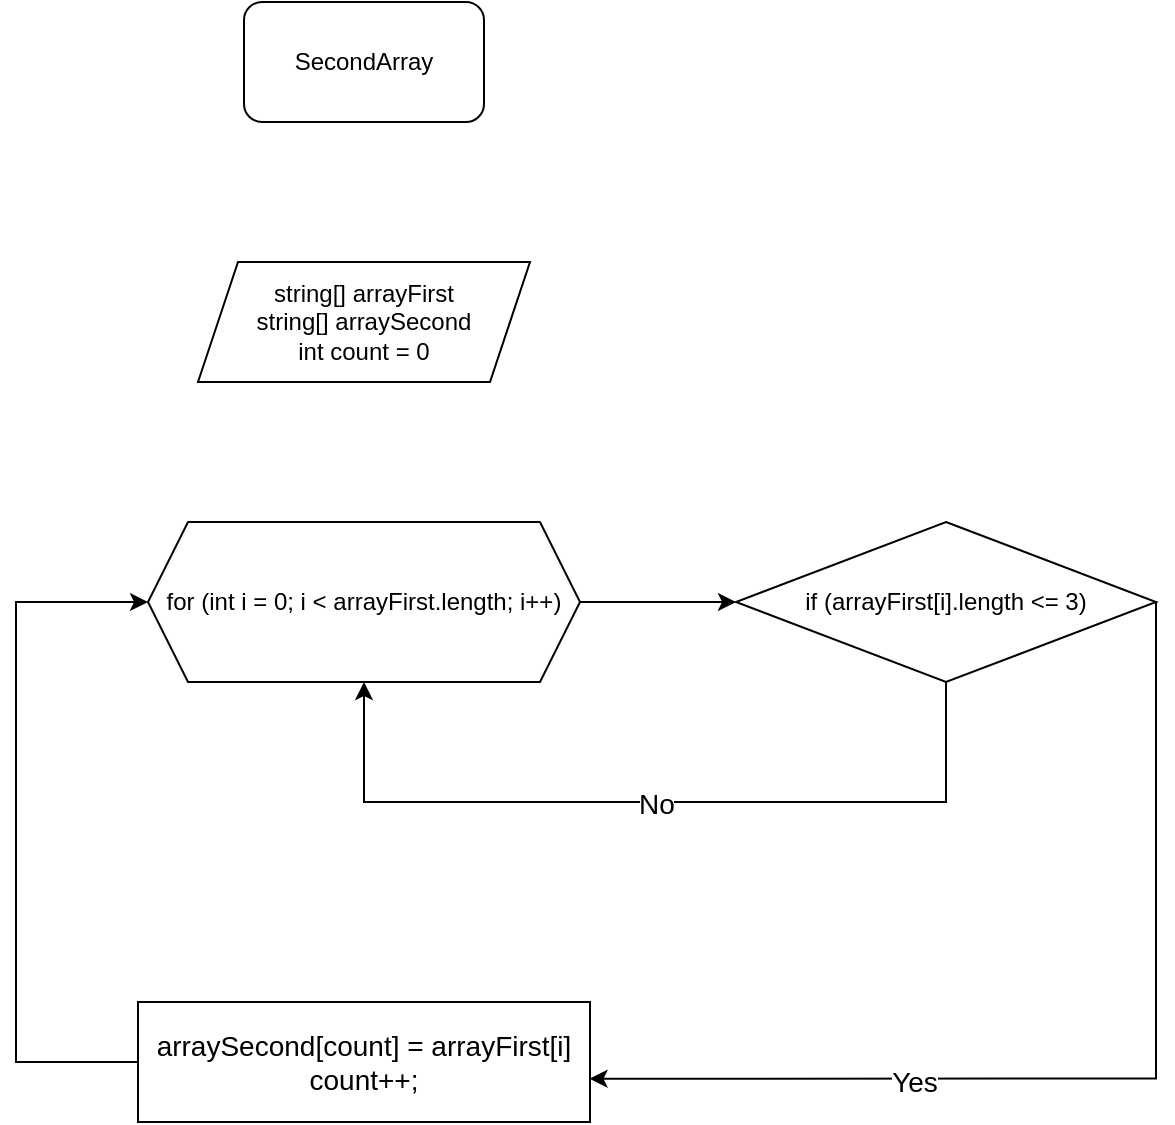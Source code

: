 <mxfile version="20.6.0" type="github"><diagram id="yAGblul80aGBsqI3h5iG" name="Страница 1"><mxGraphModel dx="1185" dy="670" grid="1" gridSize="10" guides="1" tooltips="1" connect="1" arrows="1" fold="1" page="1" pageScale="1" pageWidth="827" pageHeight="1169" math="0" shadow="0"><root><mxCell id="0"/><mxCell id="1" parent="0"/><mxCell id="wZigqJ7XrzioZWn9Ze9V-1" value="SecondArray" style="rounded=1;whiteSpace=wrap;html=1;" vertex="1" parent="1"><mxGeometry x="354" y="40" width="120" height="60" as="geometry"/></mxCell><mxCell id="wZigqJ7XrzioZWn9Ze9V-2" value="string[] arrayFirst&lt;br&gt;string[] arraySecond&lt;br&gt;int count = 0" style="shape=parallelogram;perimeter=parallelogramPerimeter;whiteSpace=wrap;html=1;fixedSize=1;" vertex="1" parent="1"><mxGeometry x="331" y="170" width="166" height="60" as="geometry"/></mxCell><mxCell id="wZigqJ7XrzioZWn9Ze9V-8" style="edgeStyle=orthogonalEdgeStyle;rounded=0;orthogonalLoop=1;jettySize=auto;html=1;entryX=0;entryY=0.5;entryDx=0;entryDy=0;" edge="1" parent="1" source="wZigqJ7XrzioZWn9Ze9V-3" target="wZigqJ7XrzioZWn9Ze9V-7"><mxGeometry relative="1" as="geometry"/></mxCell><mxCell id="wZigqJ7XrzioZWn9Ze9V-3" value="for (int i = 0; i &amp;lt; arrayFirst.length; i++)" style="shape=hexagon;perimeter=hexagonPerimeter2;whiteSpace=wrap;html=1;fixedSize=1;" vertex="1" parent="1"><mxGeometry x="306" y="300" width="216" height="80" as="geometry"/></mxCell><mxCell id="wZigqJ7XrzioZWn9Ze9V-9" style="edgeStyle=orthogonalEdgeStyle;rounded=0;orthogonalLoop=1;jettySize=auto;html=1;entryX=0.5;entryY=1;entryDx=0;entryDy=0;" edge="1" parent="1" source="wZigqJ7XrzioZWn9Ze9V-7" target="wZigqJ7XrzioZWn9Ze9V-3"><mxGeometry relative="1" as="geometry"><Array as="points"><mxPoint x="705" y="440"/><mxPoint x="414" y="440"/></Array></mxGeometry></mxCell><mxCell id="wZigqJ7XrzioZWn9Ze9V-10" value="&lt;font style=&quot;font-size: 14px;&quot;&gt;No&lt;/font&gt;" style="edgeLabel;html=1;align=center;verticalAlign=middle;resizable=0;points=[];" vertex="1" connectable="0" parent="wZigqJ7XrzioZWn9Ze9V-9"><mxGeometry x="-0.08" y="1" relative="1" as="geometry"><mxPoint x="-16" as="offset"/></mxGeometry></mxCell><mxCell id="wZigqJ7XrzioZWn9Ze9V-12" style="edgeStyle=orthogonalEdgeStyle;rounded=0;orthogonalLoop=1;jettySize=auto;html=1;entryX=0.999;entryY=0.639;entryDx=0;entryDy=0;entryPerimeter=0;fontSize=14;" edge="1" parent="1" source="wZigqJ7XrzioZWn9Ze9V-7" target="wZigqJ7XrzioZWn9Ze9V-11"><mxGeometry relative="1" as="geometry"><Array as="points"><mxPoint x="810" y="578"/></Array></mxGeometry></mxCell><mxCell id="wZigqJ7XrzioZWn9Ze9V-13" value="Yes" style="edgeLabel;html=1;align=center;verticalAlign=middle;resizable=0;points=[];fontSize=14;" vertex="1" connectable="0" parent="wZigqJ7XrzioZWn9Ze9V-12"><mxGeometry x="0.381" y="1" relative="1" as="geometry"><mxPoint as="offset"/></mxGeometry></mxCell><mxCell id="wZigqJ7XrzioZWn9Ze9V-7" value="if (arrayFirst[i].length &amp;lt;= 3)" style="rhombus;whiteSpace=wrap;html=1;" vertex="1" parent="1"><mxGeometry x="600" y="300" width="210" height="80" as="geometry"/></mxCell><mxCell id="wZigqJ7XrzioZWn9Ze9V-14" style="edgeStyle=orthogonalEdgeStyle;rounded=0;orthogonalLoop=1;jettySize=auto;html=1;entryX=0;entryY=0.5;entryDx=0;entryDy=0;fontSize=14;" edge="1" parent="1" source="wZigqJ7XrzioZWn9Ze9V-11" target="wZigqJ7XrzioZWn9Ze9V-3"><mxGeometry relative="1" as="geometry"><Array as="points"><mxPoint x="240" y="570"/><mxPoint x="240" y="340"/></Array></mxGeometry></mxCell><mxCell id="wZigqJ7XrzioZWn9Ze9V-11" value="arraySecond[count] = arrayFirst[i]&lt;br&gt;count++;" style="rounded=0;whiteSpace=wrap;html=1;fontSize=14;" vertex="1" parent="1"><mxGeometry x="301" y="540" width="226" height="60" as="geometry"/></mxCell></root></mxGraphModel></diagram></mxfile>